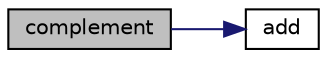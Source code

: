 digraph "complement"
{
  edge [fontname="Helvetica",fontsize="10",labelfontname="Helvetica",labelfontsize="10"];
  node [fontname="Helvetica",fontsize="10",shape=record];
  rankdir="LR";
  Node1 [label="complement",height=0.2,width=0.4,color="black", fillcolor="grey75", style="filled", fontcolor="black"];
  Node1 -> Node2 [color="midnightblue",fontsize="10",style="solid"];
  Node2 [label="add",height=0.2,width=0.4,color="black", fillcolor="white", style="filled",URL="$BoothMultAlg_8cpp.html#a28d175fae0a95b0469371584e359a794"];
}
